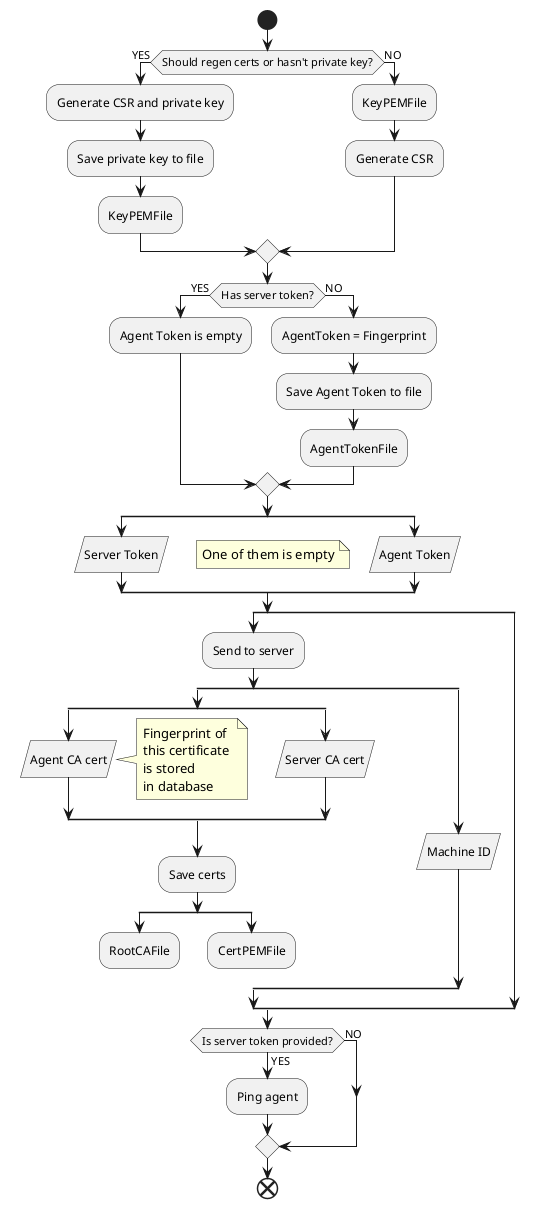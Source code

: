 @startuml

start
if (Should regen certs or hasn't private key?) is (YES) then
    :Generate CSR and private key;
    :Save private key to file;
    :KeyPEMFile\\
else (NO)
    :KeyPEMFile\\
    :Generate CSR;
endif

if (Has server token?) is (YES) then
    :Agent Token is empty;
else (NO)
    :AgentToken = Fingerprint;
    :Save Agent Token to file;
    :AgentTokenFile\\
endif

split
    :Server Token/
split again
    :Agent Token/
end split
floating note left: One of them is empty

split
    :Send to server;
    split
        split
            :Agent CA cert/
            note right
                Fingerprint of
                this certificate 
                is stored
                in database
            end note
        split again
            :Server CA cert/
        end split
        :Save certs;
        split
            :RootCAFile\\
            detach
        split again
            :CertPEMFile\\
            detach
        end split
    split again
        :Machine ID/
    end split

split again
end split

if (Is server token provided?) is (YES) then
    :Ping agent;
else (NO)
endif
end
@enduml